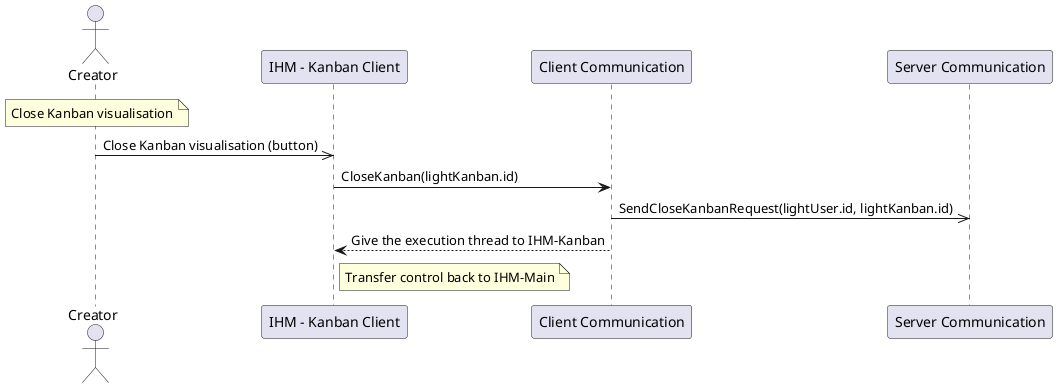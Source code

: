 @startuml Close Kanban
actor Creator
participant "IHM – Kanban Client" as IHM
participant "Client Communication" as ClientCom
participant "Server Communication" as ServerCom

note over Creator: Close Kanban visualisation


Creator ->> IHM: Close Kanban visualisation (button)
IHM -> ClientCom: CloseKanban(lightKanban.id)
ClientCom ->> ServerCom: SendCloseKanbanRequest(lightUser.id, lightKanban.id)
' ServerCom --> ClientCom: Return closed Communication
ClientCom --> IHM: Give the execution thread to IHM-Kanban
note right of IHM: Transfer control back to IHM-Main
@enduml